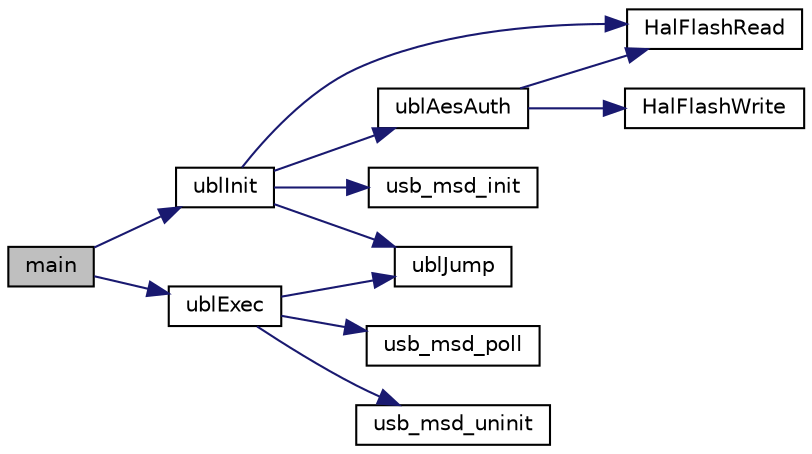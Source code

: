 digraph "main"
{
  edge [fontname="Helvetica",fontsize="10",labelfontname="Helvetica",labelfontsize="10"];
  node [fontname="Helvetica",fontsize="10",shape=record];
  rankdir="LR";
  Node1 [label="main",height=0.2,width=0.4,color="black", fillcolor="grey75", style="filled" fontcolor="black"];
  Node1 -> Node2 [color="midnightblue",fontsize="10",style="solid",fontname="Helvetica"];
  Node2 [label="ublInit",height=0.2,width=0.4,color="black", fillcolor="white", style="filled",URL="$ubl__exec_8c.html#a4deae3bc46d46e93388cb41013e9eac3"];
  Node2 -> Node3 [color="midnightblue",fontsize="10",style="solid",fontname="Helvetica"];
  Node3 [label="HalFlashRead",height=0.2,width=0.4,color="black", fillcolor="white", style="filled",URL="$_components_2hal_2include_2hal__flash_8h.html#a4db50b53415443f14778d0435ce60725"];
  Node2 -> Node4 [color="midnightblue",fontsize="10",style="solid",fontname="Helvetica"];
  Node4 [label="ublJump",height=0.2,width=0.4,color="black", fillcolor="white", style="filled",URL="$ubl__exec_8c.html#a5c55df3394ff9d75d1282c462b761c10"];
  Node2 -> Node5 [color="midnightblue",fontsize="10",style="solid",fontname="Helvetica"];
  Node5 [label="ublAesAuth",height=0.2,width=0.4,color="black", fillcolor="white", style="filled",URL="$ubl__exec_8c.html#a946cf438a18905e8becd06319e1aa062"];
  Node5 -> Node3 [color="midnightblue",fontsize="10",style="solid",fontname="Helvetica"];
  Node5 -> Node6 [color="midnightblue",fontsize="10",style="solid",fontname="Helvetica"];
  Node6 [label="HalFlashWrite",height=0.2,width=0.4,color="black", fillcolor="white", style="filled",URL="$_components_2hal_2include_2hal__flash_8h.html#a056f262458cef8cb2ab51dc0f0cc2a5e"];
  Node2 -> Node7 [color="midnightblue",fontsize="10",style="solid",fontname="Helvetica"];
  Node7 [label="usb_msd_init",height=0.2,width=0.4,color="black", fillcolor="white", style="filled",URL="$usb__msd_8h.html#af414e7cd5c8a0e0db666d50f7e5273fe"];
  Node1 -> Node8 [color="midnightblue",fontsize="10",style="solid",fontname="Helvetica"];
  Node8 [label="ublExec",height=0.2,width=0.4,color="black", fillcolor="white", style="filled",URL="$ubl__exec_8c.html#a7bdbb150c2221ac2cf7e332401c14267"];
  Node8 -> Node9 [color="midnightblue",fontsize="10",style="solid",fontname="Helvetica"];
  Node9 [label="usb_msd_poll",height=0.2,width=0.4,color="black", fillcolor="white", style="filled",URL="$usb__msd_8h.html#a1c13c4bbc74ea8cd398d39f6297a3fd4"];
  Node8 -> Node10 [color="midnightblue",fontsize="10",style="solid",fontname="Helvetica"];
  Node10 [label="usb_msd_uninit",height=0.2,width=0.4,color="black", fillcolor="white", style="filled",URL="$usb__msd_8h.html#a09b91e4ba1bbb991f9d5f97c66b1d9c6"];
  Node8 -> Node4 [color="midnightblue",fontsize="10",style="solid",fontname="Helvetica"];
}

